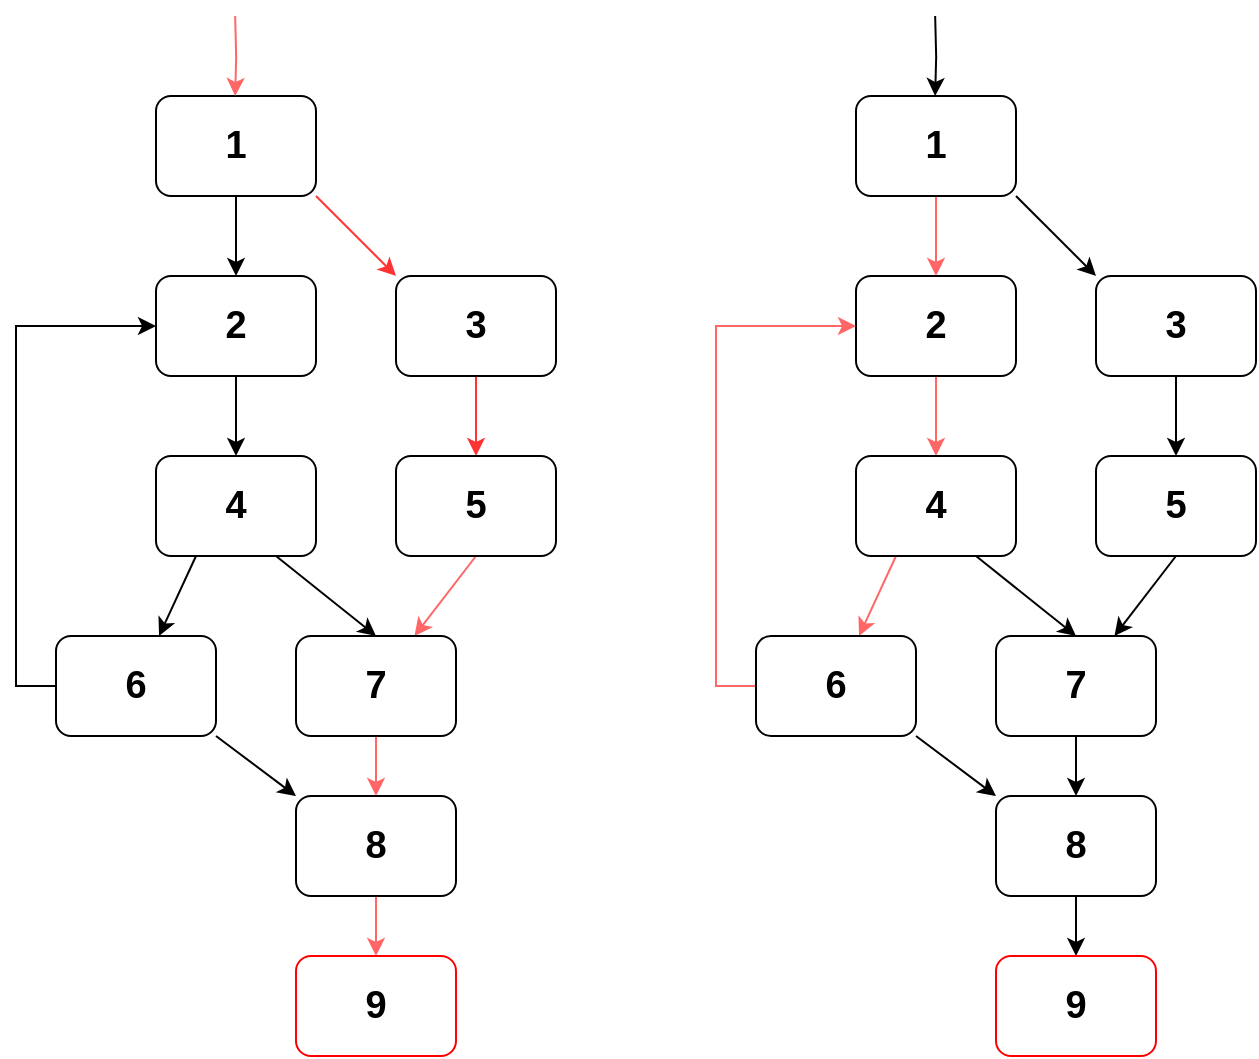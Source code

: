 <mxfile version="28.0.3">
  <diagram name="第 1 页" id="OgtLJh3yWeiekyWK50O1">
    <mxGraphModel dx="2216" dy="1266" grid="1" gridSize="10" guides="1" tooltips="1" connect="1" arrows="1" fold="1" page="1" pageScale="1" pageWidth="1654" pageHeight="2336" math="0" shadow="0">
      <root>
        <mxCell id="0" />
        <mxCell id="1" parent="0" />
        <mxCell id="SK8zxFsy-qk9dLqZPhYN-25" style="edgeStyle=orthogonalEdgeStyle;rounded=0;orthogonalLoop=1;jettySize=auto;html=1;exitX=0.5;exitY=1;exitDx=0;exitDy=0;strokeColor=#FF6666;fontStyle=1;fontSize=19;" edge="1" parent="1" source="SK8zxFsy-qk9dLqZPhYN-16" target="SK8zxFsy-qk9dLqZPhYN-17">
          <mxGeometry relative="1" as="geometry" />
        </mxCell>
        <mxCell id="SK8zxFsy-qk9dLqZPhYN-29" style="rounded=0;orthogonalLoop=1;jettySize=auto;html=1;exitX=1;exitY=1;exitDx=0;exitDy=0;entryX=0;entryY=0;entryDx=0;entryDy=0;fontStyle=1;fontSize=19;" edge="1" parent="1" source="SK8zxFsy-qk9dLqZPhYN-16" target="SK8zxFsy-qk9dLqZPhYN-20">
          <mxGeometry relative="1" as="geometry" />
        </mxCell>
        <mxCell id="SK8zxFsy-qk9dLqZPhYN-16" value="1" style="rounded=1;whiteSpace=wrap;html=1;fontStyle=1;fontSize=19;" vertex="1" parent="1">
          <mxGeometry x="900" y="360" width="80" height="50" as="geometry" />
        </mxCell>
        <mxCell id="SK8zxFsy-qk9dLqZPhYN-26" style="edgeStyle=orthogonalEdgeStyle;rounded=0;orthogonalLoop=1;jettySize=auto;html=1;exitX=0.5;exitY=1;exitDx=0;exitDy=0;entryX=0.5;entryY=0;entryDx=0;entryDy=0;strokeColor=#FF6666;fontStyle=1;fontSize=19;" edge="1" parent="1" source="SK8zxFsy-qk9dLqZPhYN-17" target="SK8zxFsy-qk9dLqZPhYN-18">
          <mxGeometry relative="1" as="geometry" />
        </mxCell>
        <mxCell id="SK8zxFsy-qk9dLqZPhYN-17" value="2" style="rounded=1;whiteSpace=wrap;html=1;fontStyle=1;fontSize=19;" vertex="1" parent="1">
          <mxGeometry x="900" y="450" width="80" height="50" as="geometry" />
        </mxCell>
        <mxCell id="SK8zxFsy-qk9dLqZPhYN-27" style="rounded=0;orthogonalLoop=1;jettySize=auto;html=1;exitX=0.25;exitY=1;exitDx=0;exitDy=0;strokeColor=#FF6666;fontStyle=1;fontSize=19;" edge="1" parent="1" source="SK8zxFsy-qk9dLqZPhYN-18" target="SK8zxFsy-qk9dLqZPhYN-19">
          <mxGeometry relative="1" as="geometry" />
        </mxCell>
        <mxCell id="SK8zxFsy-qk9dLqZPhYN-28" style="rounded=0;orthogonalLoop=1;jettySize=auto;html=1;exitX=0.75;exitY=1;exitDx=0;exitDy=0;entryX=0.5;entryY=0;entryDx=0;entryDy=0;strokeColor=#000000;fontStyle=1;fontSize=19;" edge="1" parent="1" source="SK8zxFsy-qk9dLqZPhYN-18" target="SK8zxFsy-qk9dLqZPhYN-22">
          <mxGeometry relative="1" as="geometry" />
        </mxCell>
        <mxCell id="SK8zxFsy-qk9dLqZPhYN-18" value="4" style="rounded=1;whiteSpace=wrap;html=1;fontStyle=1;fontSize=19;" vertex="1" parent="1">
          <mxGeometry x="900" y="540" width="80" height="50" as="geometry" />
        </mxCell>
        <mxCell id="SK8zxFsy-qk9dLqZPhYN-35" style="edgeStyle=orthogonalEdgeStyle;rounded=0;orthogonalLoop=1;jettySize=auto;html=1;exitX=0;exitY=0.5;exitDx=0;exitDy=0;entryX=0;entryY=0.5;entryDx=0;entryDy=0;strokeColor=#FF6666;fontStyle=1;fontSize=19;" edge="1" parent="1" source="SK8zxFsy-qk9dLqZPhYN-19" target="SK8zxFsy-qk9dLqZPhYN-17">
          <mxGeometry relative="1" as="geometry" />
        </mxCell>
        <mxCell id="SK8zxFsy-qk9dLqZPhYN-66" style="rounded=0;orthogonalLoop=1;jettySize=auto;html=1;exitX=1;exitY=1;exitDx=0;exitDy=0;entryX=0;entryY=0;entryDx=0;entryDy=0;" edge="1" parent="1" source="SK8zxFsy-qk9dLqZPhYN-19" target="SK8zxFsy-qk9dLqZPhYN-23">
          <mxGeometry relative="1" as="geometry" />
        </mxCell>
        <mxCell id="SK8zxFsy-qk9dLqZPhYN-19" value="6" style="rounded=1;whiteSpace=wrap;html=1;fontStyle=1;fontSize=19;" vertex="1" parent="1">
          <mxGeometry x="850" y="630" width="80" height="50" as="geometry" />
        </mxCell>
        <mxCell id="SK8zxFsy-qk9dLqZPhYN-39" style="edgeStyle=orthogonalEdgeStyle;rounded=0;orthogonalLoop=1;jettySize=auto;html=1;exitX=0.5;exitY=1;exitDx=0;exitDy=0;entryX=0.5;entryY=0;entryDx=0;entryDy=0;fontStyle=1;fontSize=19;" edge="1" parent="1" source="SK8zxFsy-qk9dLqZPhYN-20" target="SK8zxFsy-qk9dLqZPhYN-21">
          <mxGeometry relative="1" as="geometry" />
        </mxCell>
        <mxCell id="SK8zxFsy-qk9dLqZPhYN-20" value="3" style="rounded=1;whiteSpace=wrap;html=1;fontStyle=1;fontSize=19;" vertex="1" parent="1">
          <mxGeometry x="1020" y="450" width="80" height="50" as="geometry" />
        </mxCell>
        <mxCell id="SK8zxFsy-qk9dLqZPhYN-40" style="rounded=0;orthogonalLoop=1;jettySize=auto;html=1;exitX=0.5;exitY=1;exitDx=0;exitDy=0;fontStyle=1;fontSize=19;" edge="1" parent="1" source="SK8zxFsy-qk9dLqZPhYN-21" target="SK8zxFsy-qk9dLqZPhYN-22">
          <mxGeometry relative="1" as="geometry" />
        </mxCell>
        <mxCell id="SK8zxFsy-qk9dLqZPhYN-21" value="5" style="rounded=1;whiteSpace=wrap;html=1;fontStyle=1;fontSize=19;" vertex="1" parent="1">
          <mxGeometry x="1020" y="540" width="80" height="50" as="geometry" />
        </mxCell>
        <mxCell id="SK8zxFsy-qk9dLqZPhYN-37" style="edgeStyle=orthogonalEdgeStyle;rounded=0;orthogonalLoop=1;jettySize=auto;html=1;exitX=0.5;exitY=1;exitDx=0;exitDy=0;entryX=0.5;entryY=0;entryDx=0;entryDy=0;strokeColor=#000000;fontStyle=1;fontSize=19;" edge="1" parent="1" source="SK8zxFsy-qk9dLqZPhYN-22" target="SK8zxFsy-qk9dLqZPhYN-23">
          <mxGeometry relative="1" as="geometry" />
        </mxCell>
        <mxCell id="SK8zxFsy-qk9dLqZPhYN-22" value="7" style="rounded=1;whiteSpace=wrap;html=1;fontStyle=1;fontSize=19;" vertex="1" parent="1">
          <mxGeometry x="970" y="630" width="80" height="50" as="geometry" />
        </mxCell>
        <mxCell id="SK8zxFsy-qk9dLqZPhYN-38" style="edgeStyle=orthogonalEdgeStyle;rounded=0;orthogonalLoop=1;jettySize=auto;html=1;exitX=0.5;exitY=1;exitDx=0;exitDy=0;entryX=0.5;entryY=0;entryDx=0;entryDy=0;fontStyle=1;fontSize=19;" edge="1" parent="1" source="SK8zxFsy-qk9dLqZPhYN-23" target="SK8zxFsy-qk9dLqZPhYN-24">
          <mxGeometry relative="1" as="geometry" />
        </mxCell>
        <mxCell id="SK8zxFsy-qk9dLqZPhYN-23" value="8" style="rounded=1;whiteSpace=wrap;html=1;fontStyle=1;fontSize=19;" vertex="1" parent="1">
          <mxGeometry x="970" y="710" width="80" height="50" as="geometry" />
        </mxCell>
        <mxCell id="SK8zxFsy-qk9dLqZPhYN-24" value="9" style="rounded=1;whiteSpace=wrap;html=1;strokeColor=#FF0000;fontStyle=1;fontSize=19;" vertex="1" parent="1">
          <mxGeometry x="970" y="790" width="80" height="50" as="geometry" />
        </mxCell>
        <mxCell id="SK8zxFsy-qk9dLqZPhYN-42" style="edgeStyle=orthogonalEdgeStyle;rounded=0;orthogonalLoop=1;jettySize=auto;html=1;exitX=0.5;exitY=1;exitDx=0;exitDy=0;entryX=0.5;entryY=0;entryDx=0;entryDy=0;fontStyle=1;fontSize=19;" edge="1" parent="1">
          <mxGeometry relative="1" as="geometry">
            <mxPoint x="939.58" y="320" as="sourcePoint" />
            <mxPoint x="939.58" y="360" as="targetPoint" />
          </mxGeometry>
        </mxCell>
        <mxCell id="SK8zxFsy-qk9dLqZPhYN-43" style="edgeStyle=orthogonalEdgeStyle;rounded=0;orthogonalLoop=1;jettySize=auto;html=1;exitX=0.5;exitY=1;exitDx=0;exitDy=0;strokeColor=#000000;fontStyle=1;fontSize=19;" edge="1" parent="1" source="SK8zxFsy-qk9dLqZPhYN-45" target="SK8zxFsy-qk9dLqZPhYN-48">
          <mxGeometry relative="1" as="geometry" />
        </mxCell>
        <mxCell id="SK8zxFsy-qk9dLqZPhYN-44" style="rounded=0;orthogonalLoop=1;jettySize=auto;html=1;exitX=1;exitY=1;exitDx=0;exitDy=0;entryX=0;entryY=0;entryDx=0;entryDy=0;fontStyle=1;fontSize=19;strokeColor=#FF3333;" edge="1" parent="1" source="SK8zxFsy-qk9dLqZPhYN-45" target="SK8zxFsy-qk9dLqZPhYN-55">
          <mxGeometry relative="1" as="geometry" />
        </mxCell>
        <mxCell id="SK8zxFsy-qk9dLqZPhYN-45" value="1" style="rounded=1;whiteSpace=wrap;html=1;fontStyle=1;fontSize=19;" vertex="1" parent="1">
          <mxGeometry x="550" y="360" width="80" height="50" as="geometry" />
        </mxCell>
        <mxCell id="SK8zxFsy-qk9dLqZPhYN-46" style="edgeStyle=orthogonalEdgeStyle;rounded=0;orthogonalLoop=1;jettySize=auto;html=1;exitX=0.5;exitY=1;exitDx=0;exitDy=0;entryX=0.5;entryY=0;entryDx=0;entryDy=0;fontStyle=1;fontSize=19;" edge="1" parent="1" source="SK8zxFsy-qk9dLqZPhYN-48" target="SK8zxFsy-qk9dLqZPhYN-51">
          <mxGeometry relative="1" as="geometry" />
        </mxCell>
        <mxCell id="SK8zxFsy-qk9dLqZPhYN-48" value="2" style="rounded=1;whiteSpace=wrap;html=1;fontStyle=1;fontSize=19;" vertex="1" parent="1">
          <mxGeometry x="550" y="450" width="80" height="50" as="geometry" />
        </mxCell>
        <mxCell id="SK8zxFsy-qk9dLqZPhYN-49" style="rounded=0;orthogonalLoop=1;jettySize=auto;html=1;exitX=0.25;exitY=1;exitDx=0;exitDy=0;fontStyle=1;fontSize=19;" edge="1" parent="1" source="SK8zxFsy-qk9dLqZPhYN-51" target="SK8zxFsy-qk9dLqZPhYN-53">
          <mxGeometry relative="1" as="geometry" />
        </mxCell>
        <mxCell id="SK8zxFsy-qk9dLqZPhYN-50" style="rounded=0;orthogonalLoop=1;jettySize=auto;html=1;exitX=0.75;exitY=1;exitDx=0;exitDy=0;entryX=0.5;entryY=0;entryDx=0;entryDy=0;fontStyle=1;fontSize=19;" edge="1" parent="1" source="SK8zxFsy-qk9dLqZPhYN-51" target="SK8zxFsy-qk9dLqZPhYN-59">
          <mxGeometry relative="1" as="geometry" />
        </mxCell>
        <mxCell id="SK8zxFsy-qk9dLqZPhYN-51" value="4" style="rounded=1;whiteSpace=wrap;html=1;fontStyle=1;fontSize=19;" vertex="1" parent="1">
          <mxGeometry x="550" y="540" width="80" height="50" as="geometry" />
        </mxCell>
        <mxCell id="SK8zxFsy-qk9dLqZPhYN-52" style="edgeStyle=orthogonalEdgeStyle;rounded=0;orthogonalLoop=1;jettySize=auto;html=1;exitX=0;exitY=0.5;exitDx=0;exitDy=0;entryX=0;entryY=0.5;entryDx=0;entryDy=0;fontStyle=1;fontSize=19;" edge="1" parent="1" source="SK8zxFsy-qk9dLqZPhYN-53" target="SK8zxFsy-qk9dLqZPhYN-48">
          <mxGeometry relative="1" as="geometry" />
        </mxCell>
        <mxCell id="SK8zxFsy-qk9dLqZPhYN-65" style="rounded=0;orthogonalLoop=1;jettySize=auto;html=1;exitX=1;exitY=1;exitDx=0;exitDy=0;entryX=0;entryY=0;entryDx=0;entryDy=0;" edge="1" parent="1" source="SK8zxFsy-qk9dLqZPhYN-53" target="SK8zxFsy-qk9dLqZPhYN-62">
          <mxGeometry relative="1" as="geometry" />
        </mxCell>
        <mxCell id="SK8zxFsy-qk9dLqZPhYN-53" value="6" style="rounded=1;whiteSpace=wrap;html=1;fontStyle=1;fontSize=19;" vertex="1" parent="1">
          <mxGeometry x="500" y="630" width="80" height="50" as="geometry" />
        </mxCell>
        <mxCell id="SK8zxFsy-qk9dLqZPhYN-54" style="edgeStyle=orthogonalEdgeStyle;rounded=0;orthogonalLoop=1;jettySize=auto;html=1;exitX=0.5;exitY=1;exitDx=0;exitDy=0;entryX=0.5;entryY=0;entryDx=0;entryDy=0;fontStyle=1;fontSize=19;strokeColor=#FF3333;" edge="1" parent="1" source="SK8zxFsy-qk9dLqZPhYN-55" target="SK8zxFsy-qk9dLqZPhYN-57">
          <mxGeometry relative="1" as="geometry" />
        </mxCell>
        <mxCell id="SK8zxFsy-qk9dLqZPhYN-55" value="3" style="rounded=1;whiteSpace=wrap;html=1;fontStyle=1;fontSize=19;" vertex="1" parent="1">
          <mxGeometry x="670" y="450" width="80" height="50" as="geometry" />
        </mxCell>
        <mxCell id="SK8zxFsy-qk9dLqZPhYN-56" style="rounded=0;orthogonalLoop=1;jettySize=auto;html=1;exitX=0.5;exitY=1;exitDx=0;exitDy=0;strokeColor=#FF6666;fontStyle=1;fontSize=19;" edge="1" parent="1" source="SK8zxFsy-qk9dLqZPhYN-57" target="SK8zxFsy-qk9dLqZPhYN-59">
          <mxGeometry relative="1" as="geometry" />
        </mxCell>
        <mxCell id="SK8zxFsy-qk9dLqZPhYN-57" value="5" style="rounded=1;whiteSpace=wrap;html=1;fontStyle=1;fontSize=19;" vertex="1" parent="1">
          <mxGeometry x="670" y="540" width="80" height="50" as="geometry" />
        </mxCell>
        <mxCell id="SK8zxFsy-qk9dLqZPhYN-58" style="edgeStyle=orthogonalEdgeStyle;rounded=0;orthogonalLoop=1;jettySize=auto;html=1;exitX=0.5;exitY=1;exitDx=0;exitDy=0;entryX=0.5;entryY=0;entryDx=0;entryDy=0;strokeColor=#FF6666;fontStyle=1;fontSize=19;" edge="1" parent="1" source="SK8zxFsy-qk9dLqZPhYN-59" target="SK8zxFsy-qk9dLqZPhYN-62">
          <mxGeometry relative="1" as="geometry" />
        </mxCell>
        <mxCell id="SK8zxFsy-qk9dLqZPhYN-59" value="7" style="rounded=1;whiteSpace=wrap;html=1;fontStyle=1;fontSize=19;" vertex="1" parent="1">
          <mxGeometry x="620" y="630" width="80" height="50" as="geometry" />
        </mxCell>
        <mxCell id="SK8zxFsy-qk9dLqZPhYN-61" style="edgeStyle=orthogonalEdgeStyle;rounded=0;orthogonalLoop=1;jettySize=auto;html=1;exitX=0.5;exitY=1;exitDx=0;exitDy=0;entryX=0.5;entryY=0;entryDx=0;entryDy=0;strokeColor=#FF6666;fontStyle=1;fontSize=19;" edge="1" parent="1" source="SK8zxFsy-qk9dLqZPhYN-62" target="SK8zxFsy-qk9dLqZPhYN-63">
          <mxGeometry relative="1" as="geometry" />
        </mxCell>
        <mxCell id="SK8zxFsy-qk9dLqZPhYN-62" value="8" style="rounded=1;whiteSpace=wrap;html=1;fontStyle=1;fontSize=19;" vertex="1" parent="1">
          <mxGeometry x="620" y="710" width="80" height="50" as="geometry" />
        </mxCell>
        <mxCell id="SK8zxFsy-qk9dLqZPhYN-63" value="9" style="rounded=1;whiteSpace=wrap;html=1;strokeColor=#FF0000;fontStyle=1;fontSize=19;" vertex="1" parent="1">
          <mxGeometry x="620" y="790" width="80" height="50" as="geometry" />
        </mxCell>
        <mxCell id="SK8zxFsy-qk9dLqZPhYN-64" style="edgeStyle=orthogonalEdgeStyle;rounded=0;orthogonalLoop=1;jettySize=auto;html=1;exitX=0.5;exitY=1;exitDx=0;exitDy=0;entryX=0.5;entryY=0;entryDx=0;entryDy=0;strokeColor=#FF6666;fontStyle=1;fontSize=19;" edge="1" parent="1">
          <mxGeometry relative="1" as="geometry">
            <mxPoint x="589.58" y="320" as="sourcePoint" />
            <mxPoint x="589.58" y="360" as="targetPoint" />
          </mxGeometry>
        </mxCell>
      </root>
    </mxGraphModel>
  </diagram>
</mxfile>
